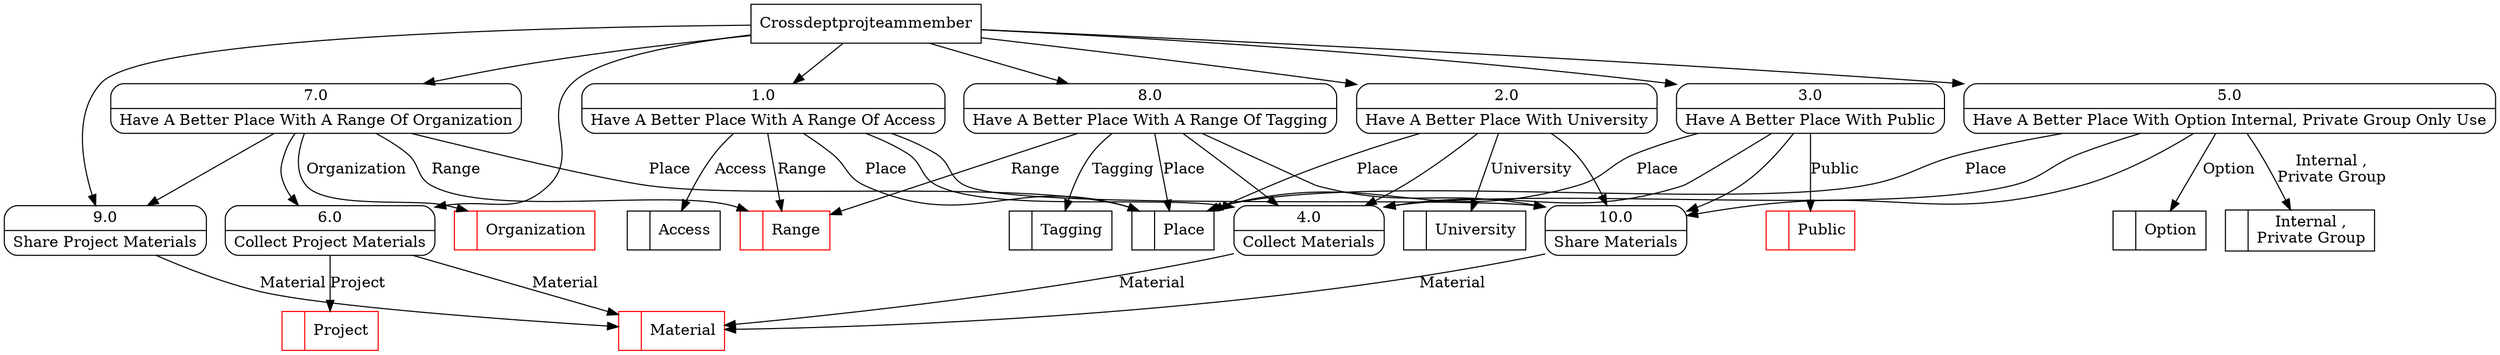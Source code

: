 digraph dfd2{ 
node[shape=record]
200 [label="<f0>  |<f1> Organization " color=red];
201 [label="<f0>  |<f1> Place " ];
202 [label="<f0>  |<f1> Material " color=red];
203 [label="<f0>  |<f1> Range " color=red];
204 [label="<f0>  |<f1> Tagging " ];
205 [label="<f0>  |<f1> Option " ];
206 [label="<f0>  |<f1> Internal ,\nPrivate Group " ];
207 [label="<f0>  |<f1> University " ];
208 [label="<f0>  |<f1> Public " color=red];
209 [label="<f0>  |<f1> Access " ];
210 [label="<f0>  |<f1> Project " color=red];
211 [label="Crossdeptprojteammember" shape=box];
212 [label="{<f0> 1.0|<f1> Have A Better Place With A Range Of Access }" shape=Mrecord];
213 [label="{<f0> 2.0|<f1> Have A Better Place With University }" shape=Mrecord];
214 [label="{<f0> 3.0|<f1> Have A Better Place With Public }" shape=Mrecord];
215 [label="{<f0> 4.0|<f1> Collect Materials }" shape=Mrecord];
216 [label="{<f0> 5.0|<f1> Have A Better Place With Option Internal, Private Group Only Use }" shape=Mrecord];
217 [label="{<f0> 6.0|<f1> Collect Project Materials }" shape=Mrecord];
218 [label="{<f0> 7.0|<f1> Have A Better Place With A Range Of Organization }" shape=Mrecord];
219 [label="{<f0> 8.0|<f1> Have A Better Place With A Range Of Tagging }" shape=Mrecord];
220 [label="{<f0> 9.0|<f1> Share Project Materials }" shape=Mrecord];
221 [label="{<f0> 10.0|<f1> Share Materials }" shape=Mrecord];
211 -> 212
211 -> 213
211 -> 214
211 -> 216
211 -> 217
211 -> 218
211 -> 219
211 -> 220
212 -> 215
212 -> 221
212 -> 209 [label="Access"]
212 -> 201 [label="Place"]
212 -> 203 [label="Range"]
213 -> 215
213 -> 221
213 -> 207 [label="University"]
213 -> 201 [label="Place"]
214 -> 215
214 -> 221
214 -> 208 [label="Public"]
214 -> 201 [label="Place"]
215 -> 202 [label="Material"]
216 -> 215
216 -> 221
216 -> 205 [label="Option"]
216 -> 206 [label="Internal ,\nPrivate Group"]
216 -> 201 [label="Place"]
217 -> 202 [label="Material"]
218 -> 217
218 -> 220
218 -> 201 [label="Place"]
218 -> 203 [label="Range"]
218 -> 200 [label="Organization"]
219 -> 215
219 -> 221
219 -> 204 [label="Tagging"]
219 -> 201 [label="Place"]
219 -> 203 [label="Range"]
220 -> 202 [label="Material"]
221 -> 202 [label="Material"]
217 -> 210 [label="Project"]
}